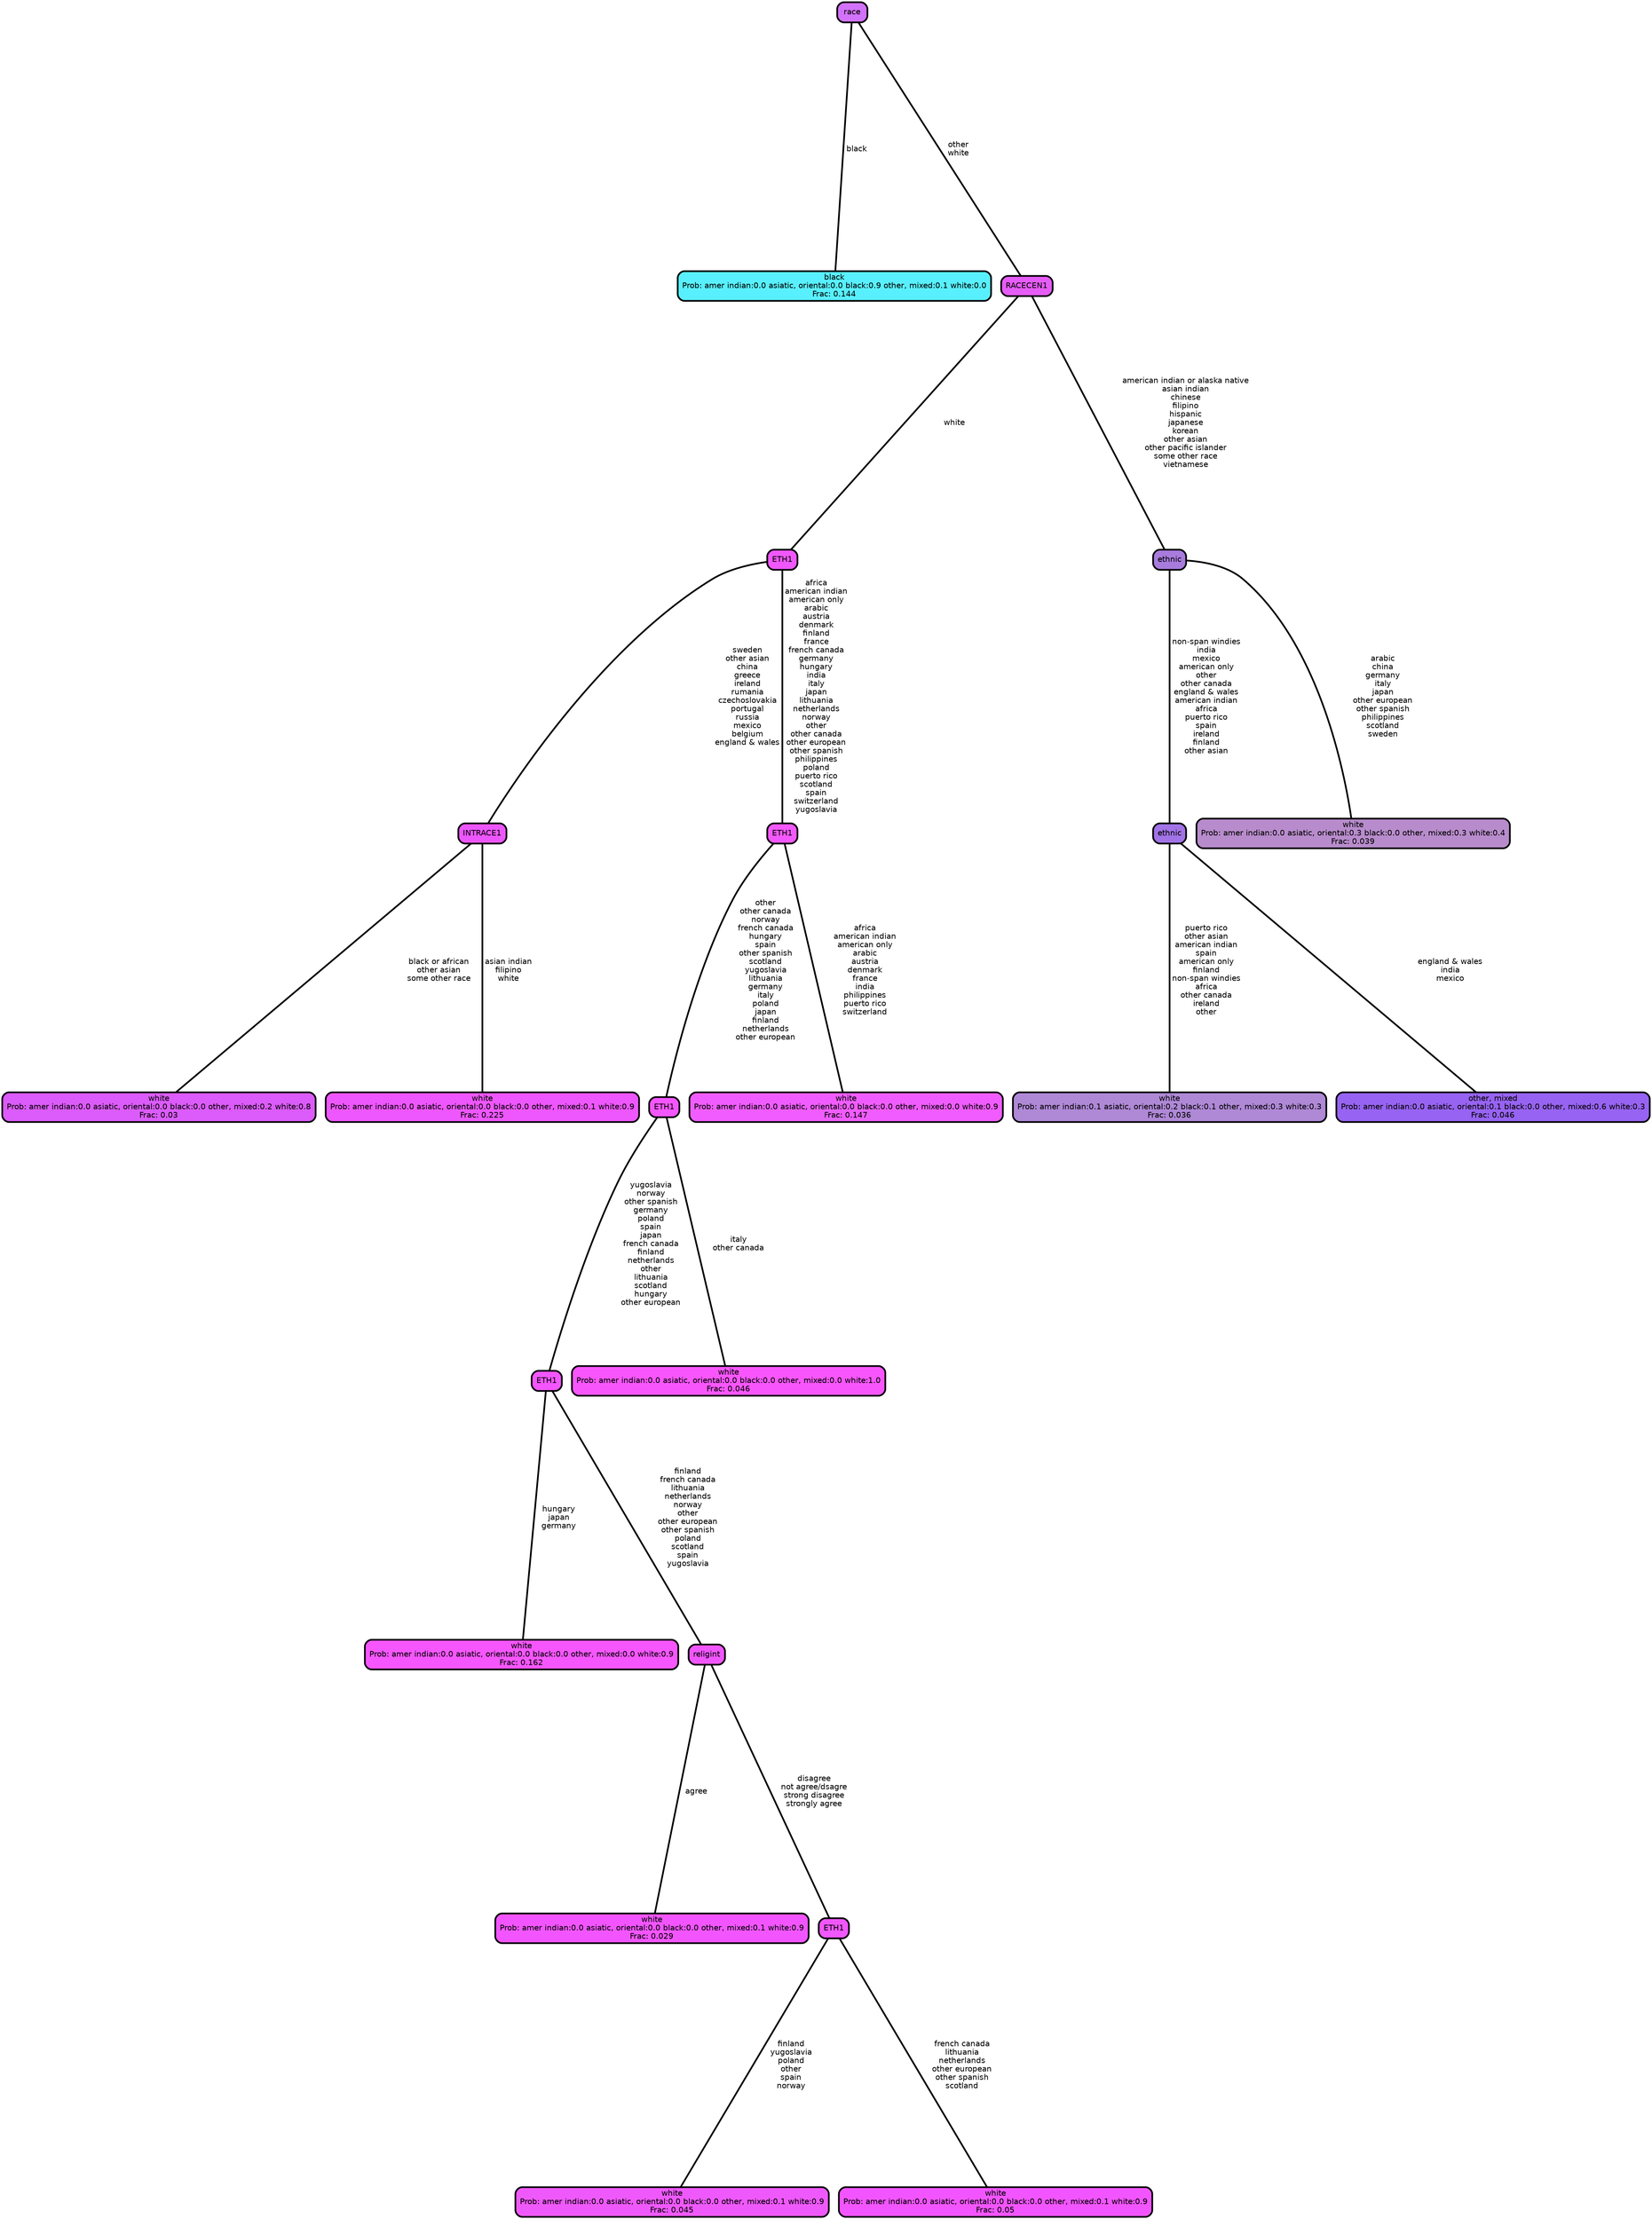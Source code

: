 graph Tree {
node [shape=box, style="filled, rounded",color="black",penwidth="3",fontcolor="black",                 fontname=helvetica] ;
graph [ranksep="0 equally", splines=straight,                 bgcolor=transparent, dpi=200] ;
edge [fontname=helvetica, color=black] ;
0 [label="black
Prob: amer indian:0.0 asiatic, oriental:0.0 black:0.9 other, mixed:0.1 white:0.0
Frac: 0.144", fillcolor="#58f0fe"] ;
1 [label="race", fillcolor="#d272fa"] ;
2 [label="white
Prob: amer indian:0.0 asiatic, oriental:0.0 black:0.0 other, mixed:0.2 white:0.8
Frac: 0.03", fillcolor="#db5bfb"] ;
3 [label="INTRACE1", fillcolor="#ec56fd"] ;
4 [label="white
Prob: amer indian:0.0 asiatic, oriental:0.0 black:0.0 other, mixed:0.1 white:0.9
Frac: 0.225", fillcolor="#ee56fe"] ;
5 [label="ETH1", fillcolor="#f057fe"] ;
6 [label="white
Prob: amer indian:0.0 asiatic, oriental:0.0 black:0.0 other, mixed:0.0 white:0.9
Frac: 0.162", fillcolor="#f656fe"] ;
7 [label="ETH1", fillcolor="#f356fe"] ;
8 [label="white
Prob: amer indian:0.0 asiatic, oriental:0.0 black:0.0 other, mixed:0.1 white:0.9
Frac: 0.029", fillcolor="#f255ff"] ;
9 [label="religint", fillcolor="#f156fe"] ;
10 [label="white
Prob: amer indian:0.0 asiatic, oriental:0.0 black:0.0 other, mixed:0.1 white:0.9
Frac: 0.045", fillcolor="#ef59fc"] ;
11 [label="ETH1", fillcolor="#f057fd"] ;
12 [label="white
Prob: amer indian:0.0 asiatic, oriental:0.0 black:0.0 other, mixed:0.1 white:0.9
Frac: 0.05", fillcolor="#f255ff"] ;
13 [label="ETH1", fillcolor="#f456fe"] ;
14 [label="white
Prob: amer indian:0.0 asiatic, oriental:0.0 black:0.0 other, mixed:0.0 white:1.0
Frac: 0.046", fillcolor="#f856fc"] ;
15 [label="ETH1", fillcolor="#f358fe"] ;
16 [label="white
Prob: amer indian:0.0 asiatic, oriental:0.0 black:0.0 other, mixed:0.0 white:0.9
Frac: 0.147", fillcolor="#f05cff"] ;
17 [label="RACECEN1", fillcolor="#e65cf9"] ;
18 [label="white
Prob: amer indian:0.1 asiatic, oriental:0.2 black:0.1 other, mixed:0.3 white:0.3
Frac: 0.036", fillcolor="#af88d6"] ;
19 [label="ethnic", fillcolor="#a173e6"] ;
20 [label="other, mixed
Prob: amer indian:0.0 asiatic, oriental:0.1 black:0.0 other, mixed:0.6 white:0.3
Frac: 0.046", fillcolor="#9763f2"] ;
21 [label="ethnic", fillcolor="#a87bdd"] ;
22 [label="white
Prob: amer indian:0.0 asiatic, oriental:0.3 black:0.0 other, mixed:0.3 white:0.4
Frac: 0.039", fillcolor="#b88ccc"] ;
1 -- 0 [label=" black",penwidth=3] ;
1 -- 17 [label=" other\n white",penwidth=3] ;
3 -- 2 [label=" black or african\n other asian\n some other race",penwidth=3] ;
3 -- 4 [label=" asian indian\n filipino\n white",penwidth=3] ;
5 -- 3 [label=" sweden\n other asian\n china\n greece\n ireland\n rumania\n czechoslovakia\n portugal\n russia\n mexico\n belgium\n england & wales",penwidth=3] ;
5 -- 15 [label=" africa\n american indian\n american only\n arabic\n austria\n denmark\n finland\n france\n french canada\n germany\n hungary\n india\n italy\n japan\n lithuania\n netherlands\n norway\n other\n other canada\n other european\n other spanish\n philippines\n poland\n puerto rico\n scotland\n spain\n switzerland\n yugoslavia",penwidth=3] ;
7 -- 6 [label=" hungary\n japan\n germany",penwidth=3] ;
7 -- 9 [label=" finland\n french canada\n lithuania\n netherlands\n norway\n other\n other european\n other spanish\n poland\n scotland\n spain\n yugoslavia",penwidth=3] ;
9 -- 8 [label=" agree",penwidth=3] ;
9 -- 11 [label=" disagree\n not agree/dsagre\n strong disagree\n strongly agree",penwidth=3] ;
11 -- 10 [label=" finland\n yugoslavia\n poland\n other\n spain\n norway",penwidth=3] ;
11 -- 12 [label=" french canada\n lithuania\n netherlands\n other european\n other spanish\n scotland",penwidth=3] ;
13 -- 7 [label=" yugoslavia\n norway\n other spanish\n germany\n poland\n spain\n japan\n french canada\n finland\n netherlands\n other\n lithuania\n scotland\n hungary\n other european",penwidth=3] ;
13 -- 14 [label=" italy\n other canada",penwidth=3] ;
15 -- 13 [label=" other\n other canada\n norway\n french canada\n hungary\n spain\n other spanish\n scotland\n yugoslavia\n lithuania\n germany\n italy\n poland\n japan\n finland\n netherlands\n other european",penwidth=3] ;
15 -- 16 [label=" africa\n american indian\n american only\n arabic\n austria\n denmark\n france\n india\n philippines\n puerto rico\n switzerland",penwidth=3] ;
17 -- 5 [label=" white",penwidth=3] ;
17 -- 21 [label=" american indian or alaska native\n asian indian\n chinese\n filipino\n hispanic\n japanese\n korean\n other asian\n other pacific islander\n some other race\n vietnamese",penwidth=3] ;
19 -- 18 [label=" puerto rico\n other asian\n american indian\n spain\n american only\n finland\n non-span windies\n africa\n other canada\n ireland\n other",penwidth=3] ;
19 -- 20 [label=" england & wales\n india\n mexico",penwidth=3] ;
21 -- 19 [label=" non-span windies\n india\n mexico\n american only\n other\n other canada\n england & wales\n american indian\n africa\n puerto rico\n spain\n ireland\n finland\n other asian",penwidth=3] ;
21 -- 22 [label=" arabic\n china\n germany\n italy\n japan\n other european\n other spanish\n philippines\n scotland\n sweden",penwidth=3] ;
{rank = same;}}